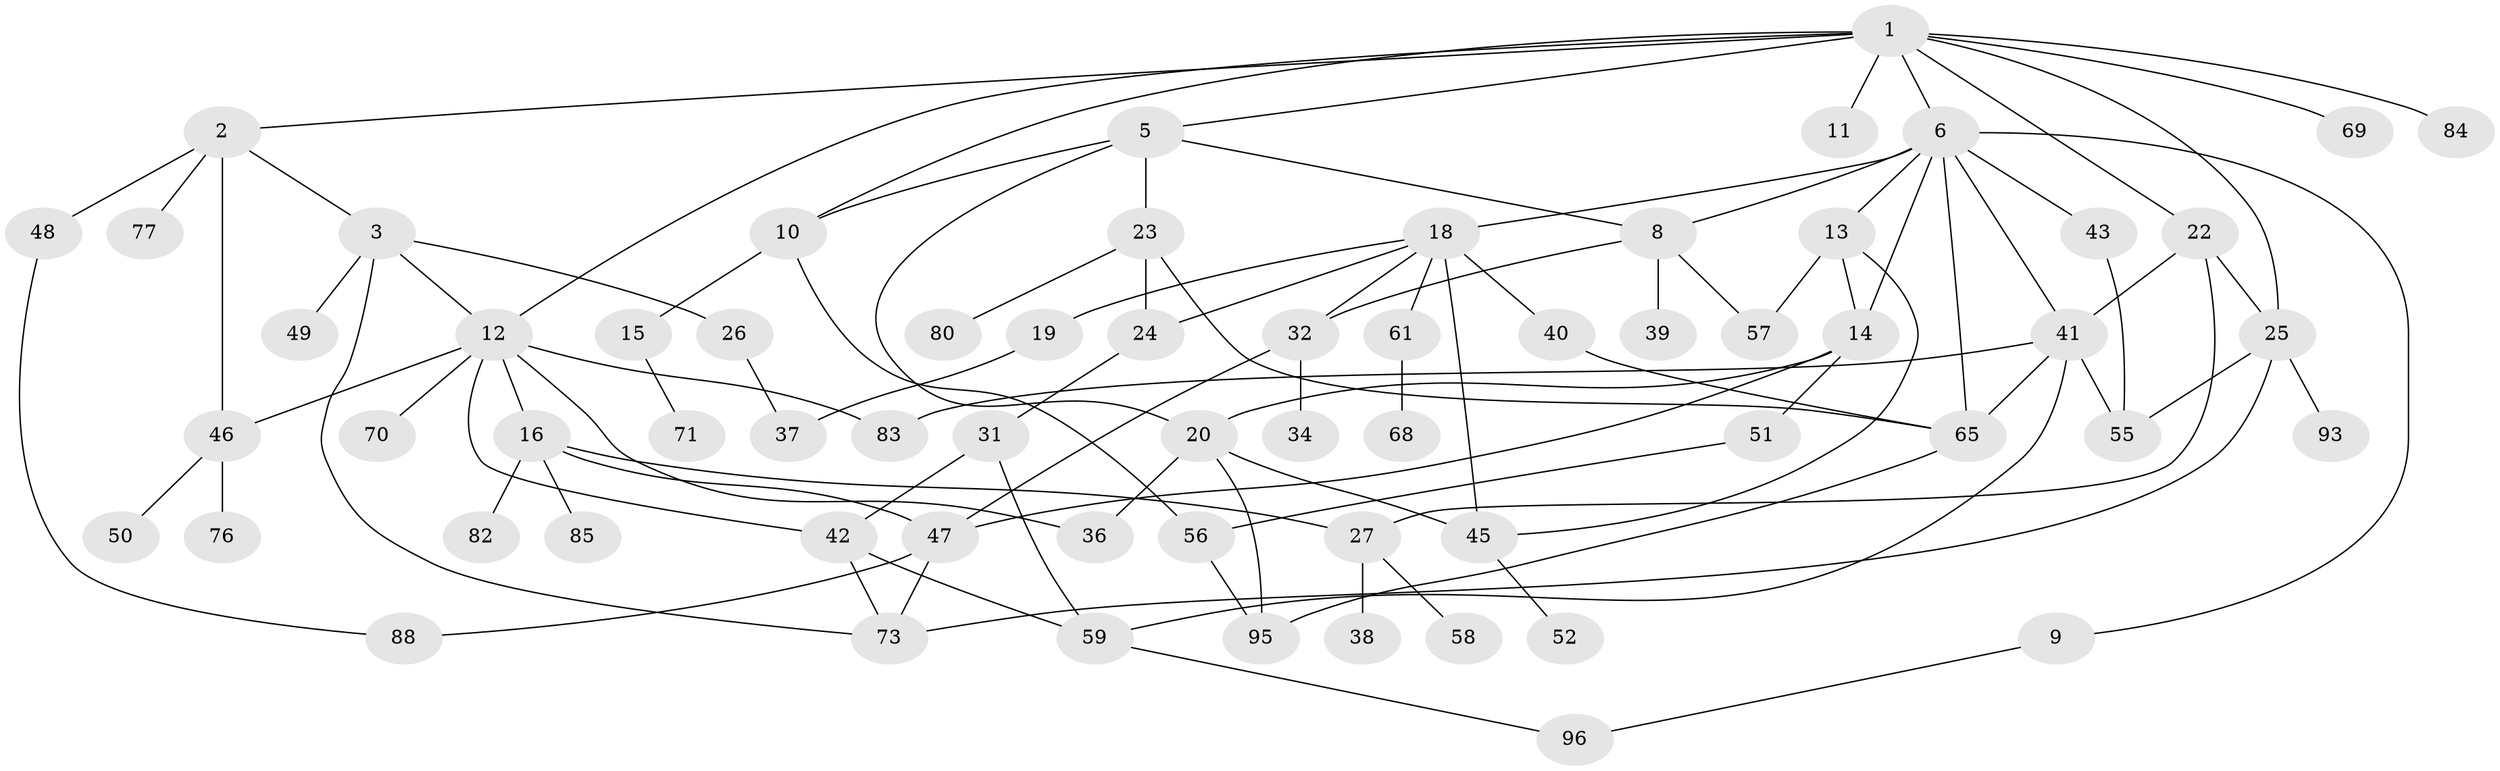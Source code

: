 // Generated by graph-tools (version 1.1) at 2025/23/03/03/25 07:23:32]
// undirected, 65 vertices, 99 edges
graph export_dot {
graph [start="1"]
  node [color=gray90,style=filled];
  1 [super="+4"];
  2 [super="+28"];
  3 [super="+86"];
  5 [super="+87"];
  6 [super="+7"];
  8 [super="+44"];
  9;
  10;
  11;
  12 [super="+33"];
  13 [super="+92"];
  14 [super="+17"];
  15 [super="+60"];
  16 [super="+29"];
  18 [super="+35"];
  19;
  20 [super="+21"];
  22 [super="+97"];
  23;
  24 [super="+64"];
  25 [super="+30"];
  26;
  27;
  31;
  32 [super="+91"];
  34;
  36;
  37 [super="+78"];
  38 [super="+62"];
  39 [super="+53"];
  40;
  41 [super="+54"];
  42 [super="+79"];
  43;
  45 [super="+66"];
  46 [super="+72"];
  47 [super="+74"];
  48 [super="+63"];
  49;
  50;
  51 [super="+67"];
  52;
  55 [super="+81"];
  56;
  57;
  58;
  59;
  61 [super="+90"];
  65 [super="+89"];
  68;
  69;
  70;
  71;
  73 [super="+75"];
  76;
  77;
  80;
  82;
  83 [super="+94"];
  84;
  85;
  88;
  93;
  95;
  96;
  1 -- 2;
  1 -- 6;
  1 -- 10;
  1 -- 12;
  1 -- 22;
  1 -- 84;
  1 -- 69;
  1 -- 5;
  1 -- 25;
  1 -- 11;
  2 -- 3;
  2 -- 48;
  2 -- 77;
  2 -- 46;
  3 -- 26;
  3 -- 49;
  3 -- 73;
  3 -- 12;
  5 -- 23;
  5 -- 10;
  5 -- 20;
  5 -- 8;
  6 -- 8;
  6 -- 9;
  6 -- 14;
  6 -- 18;
  6 -- 65;
  6 -- 41;
  6 -- 43;
  6 -- 13;
  8 -- 32;
  8 -- 39;
  8 -- 57;
  9 -- 96;
  10 -- 15;
  10 -- 56;
  12 -- 16;
  12 -- 83;
  12 -- 36;
  12 -- 70;
  12 -- 42;
  12 -- 46;
  13 -- 57;
  13 -- 14;
  13 -- 45;
  14 -- 20;
  14 -- 51;
  14 -- 47;
  15 -- 71;
  16 -- 82;
  16 -- 27;
  16 -- 85;
  16 -- 47;
  18 -- 19;
  18 -- 40;
  18 -- 45 [weight=2];
  18 -- 61;
  18 -- 24;
  18 -- 32;
  19 -- 37;
  20 -- 36;
  20 -- 95;
  20 -- 45;
  22 -- 27;
  22 -- 25;
  22 -- 41;
  23 -- 24;
  23 -- 65;
  23 -- 80;
  24 -- 31;
  25 -- 73;
  25 -- 93;
  25 -- 55;
  26 -- 37;
  27 -- 38 [weight=2];
  27 -- 58;
  31 -- 59;
  31 -- 42;
  32 -- 34;
  32 -- 47;
  40 -- 65;
  41 -- 65;
  41 -- 59;
  41 -- 83;
  41 -- 55;
  42 -- 59;
  42 -- 73;
  43 -- 55;
  45 -- 52;
  46 -- 50;
  46 -- 76;
  47 -- 73;
  47 -- 88;
  48 -- 88;
  51 -- 56;
  56 -- 95;
  59 -- 96;
  61 -- 68;
  65 -- 95;
}
